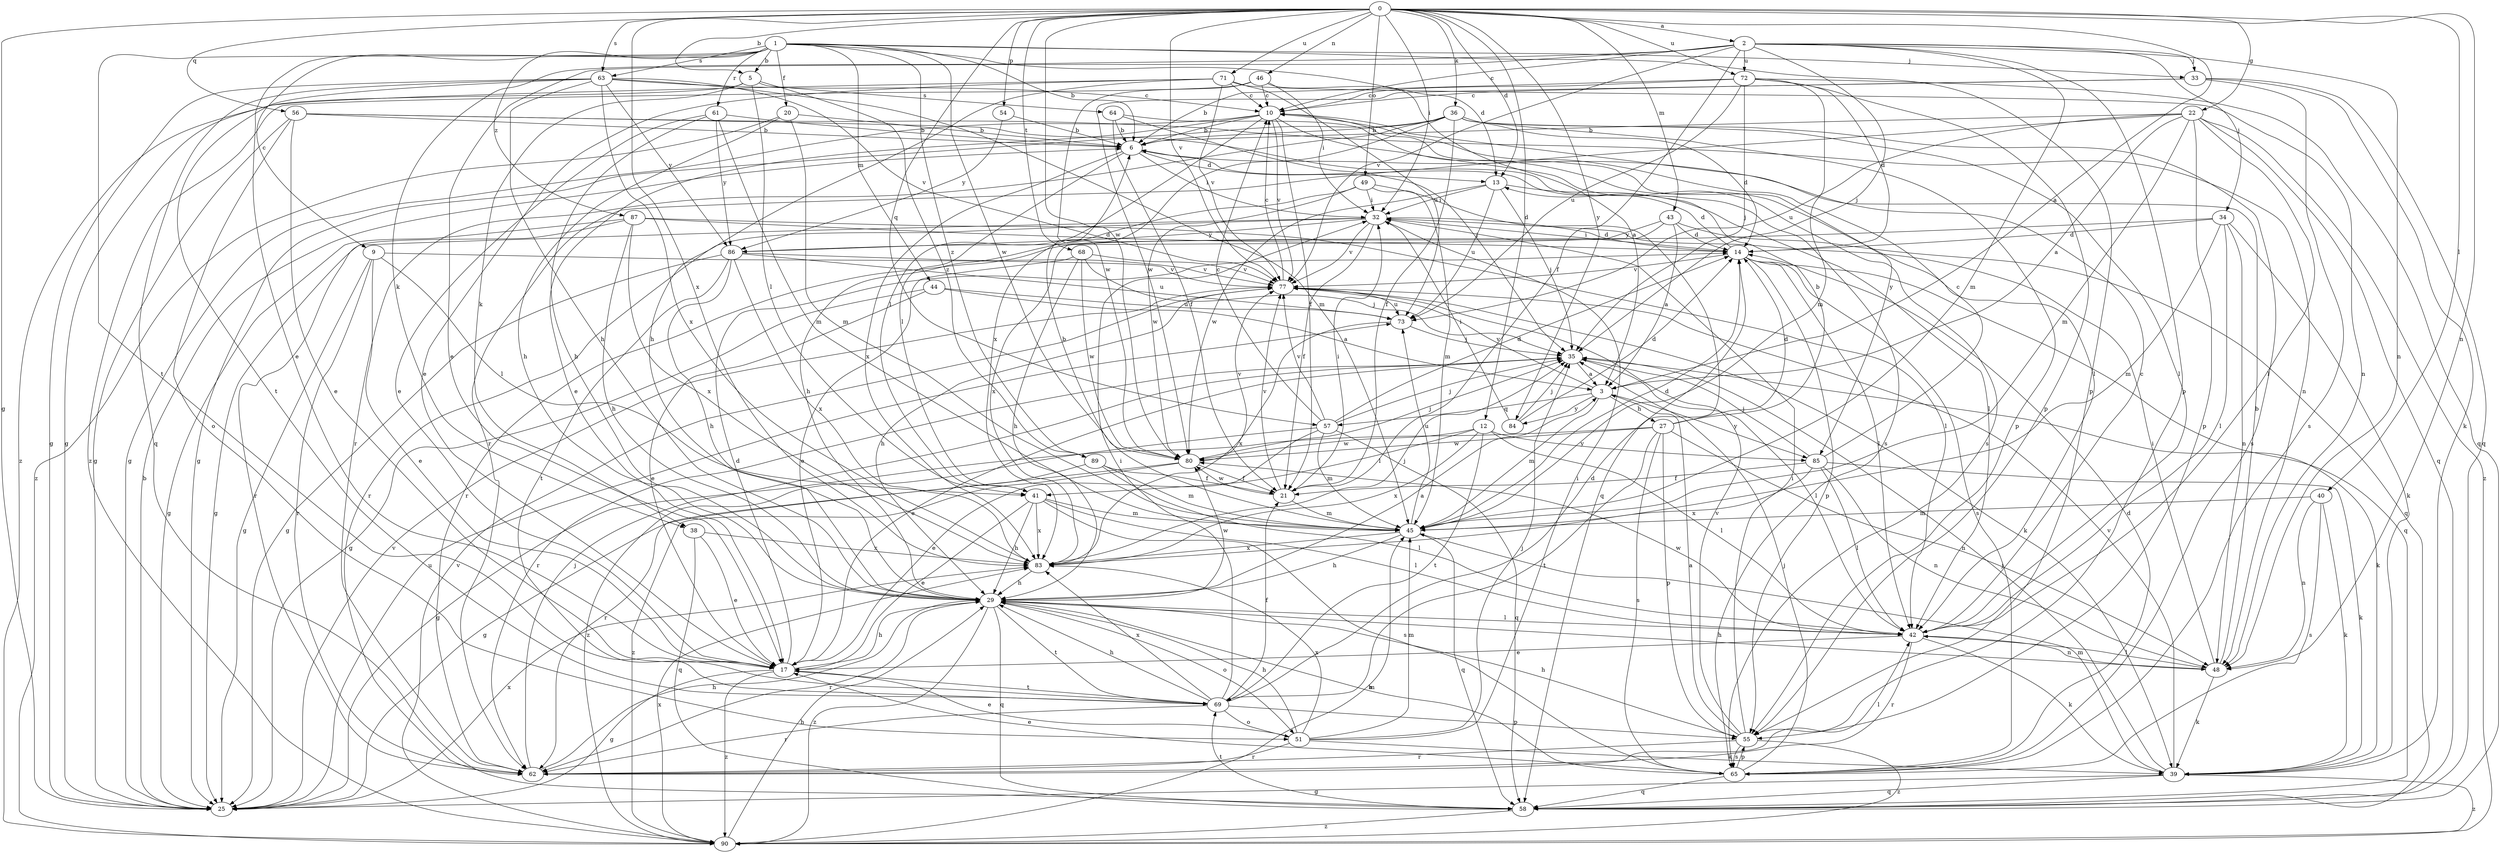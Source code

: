 strict digraph  {
0;
1;
2;
3;
5;
6;
9;
10;
12;
13;
14;
17;
20;
21;
22;
25;
27;
29;
32;
33;
34;
35;
36;
38;
39;
40;
41;
42;
43;
44;
45;
46;
48;
49;
51;
54;
55;
56;
57;
58;
61;
62;
63;
64;
65;
68;
69;
71;
72;
73;
77;
80;
83;
84;
85;
86;
87;
89;
90;
0 -> 2  [label=a];
0 -> 3  [label=a];
0 -> 5  [label=b];
0 -> 12  [label=d];
0 -> 13  [label=d];
0 -> 22  [label=g];
0 -> 25  [label=g];
0 -> 32  [label=i];
0 -> 36  [label=k];
0 -> 40  [label=l];
0 -> 43  [label=m];
0 -> 46  [label=n];
0 -> 48  [label=n];
0 -> 49  [label=o];
0 -> 54  [label=p];
0 -> 56  [label=q];
0 -> 57  [label=q];
0 -> 63  [label=s];
0 -> 68  [label=t];
0 -> 71  [label=u];
0 -> 72  [label=u];
0 -> 77  [label=v];
0 -> 80  [label=w];
0 -> 83  [label=x];
0 -> 84  [label=y];
1 -> 5  [label=b];
1 -> 6  [label=b];
1 -> 9  [label=c];
1 -> 13  [label=d];
1 -> 17  [label=e];
1 -> 20  [label=f];
1 -> 33  [label=j];
1 -> 44  [label=m];
1 -> 55  [label=p];
1 -> 61  [label=r];
1 -> 63  [label=s];
1 -> 69  [label=t];
1 -> 80  [label=w];
1 -> 87  [label=z];
1 -> 89  [label=z];
2 -> 10  [label=c];
2 -> 17  [label=e];
2 -> 21  [label=f];
2 -> 33  [label=j];
2 -> 34  [label=j];
2 -> 35  [label=j];
2 -> 38  [label=k];
2 -> 45  [label=m];
2 -> 48  [label=n];
2 -> 55  [label=p];
2 -> 72  [label=u];
2 -> 77  [label=v];
3 -> 27  [label=h];
3 -> 45  [label=m];
3 -> 57  [label=q];
3 -> 77  [label=v];
3 -> 84  [label=y];
3 -> 85  [label=y];
5 -> 25  [label=g];
5 -> 38  [label=k];
5 -> 41  [label=l];
5 -> 64  [label=s];
5 -> 89  [label=z];
6 -> 13  [label=d];
6 -> 32  [label=i];
6 -> 41  [label=l];
6 -> 83  [label=x];
9 -> 17  [label=e];
9 -> 25  [label=g];
9 -> 41  [label=l];
9 -> 62  [label=r];
9 -> 77  [label=v];
10 -> 6  [label=b];
10 -> 17  [label=e];
10 -> 21  [label=f];
10 -> 25  [label=g];
10 -> 41  [label=l];
10 -> 65  [label=s];
10 -> 77  [label=v];
10 -> 85  [label=y];
12 -> 41  [label=l];
12 -> 42  [label=l];
12 -> 69  [label=t];
12 -> 80  [label=w];
12 -> 83  [label=x];
12 -> 85  [label=y];
13 -> 32  [label=i];
13 -> 35  [label=j];
13 -> 42  [label=l];
13 -> 73  [label=u];
13 -> 80  [label=w];
14 -> 13  [label=d];
14 -> 32  [label=i];
14 -> 42  [label=l];
14 -> 55  [label=p];
14 -> 58  [label=q];
14 -> 65  [label=s];
14 -> 77  [label=v];
17 -> 14  [label=d];
17 -> 25  [label=g];
17 -> 29  [label=h];
17 -> 69  [label=t];
17 -> 90  [label=z];
20 -> 6  [label=b];
20 -> 29  [label=h];
20 -> 45  [label=m];
20 -> 90  [label=z];
21 -> 32  [label=i];
21 -> 45  [label=m];
21 -> 77  [label=v];
21 -> 80  [label=w];
22 -> 3  [label=a];
22 -> 6  [label=b];
22 -> 42  [label=l];
22 -> 45  [label=m];
22 -> 55  [label=p];
22 -> 58  [label=q];
22 -> 62  [label=r];
22 -> 73  [label=u];
22 -> 90  [label=z];
25 -> 6  [label=b];
25 -> 73  [label=u];
25 -> 77  [label=v];
25 -> 83  [label=x];
27 -> 6  [label=b];
27 -> 14  [label=d];
27 -> 25  [label=g];
27 -> 48  [label=n];
27 -> 55  [label=p];
27 -> 65  [label=s];
27 -> 69  [label=t];
27 -> 80  [label=w];
29 -> 3  [label=a];
29 -> 42  [label=l];
29 -> 51  [label=o];
29 -> 58  [label=q];
29 -> 62  [label=r];
29 -> 69  [label=t];
29 -> 80  [label=w];
29 -> 90  [label=z];
32 -> 14  [label=d];
32 -> 21  [label=f];
32 -> 25  [label=g];
32 -> 62  [label=r];
32 -> 77  [label=v];
32 -> 86  [label=y];
33 -> 10  [label=c];
33 -> 39  [label=k];
33 -> 58  [label=q];
33 -> 65  [label=s];
33 -> 80  [label=w];
34 -> 14  [label=d];
34 -> 39  [label=k];
34 -> 42  [label=l];
34 -> 45  [label=m];
34 -> 48  [label=n];
34 -> 62  [label=r];
35 -> 3  [label=a];
35 -> 17  [label=e];
35 -> 39  [label=k];
35 -> 42  [label=l];
35 -> 62  [label=r];
36 -> 6  [label=b];
36 -> 14  [label=d];
36 -> 21  [label=f];
36 -> 25  [label=g];
36 -> 42  [label=l];
36 -> 55  [label=p];
36 -> 62  [label=r];
36 -> 65  [label=s];
36 -> 83  [label=x];
38 -> 17  [label=e];
38 -> 58  [label=q];
38 -> 83  [label=x];
39 -> 25  [label=g];
39 -> 35  [label=j];
39 -> 45  [label=m];
39 -> 58  [label=q];
39 -> 77  [label=v];
39 -> 90  [label=z];
40 -> 39  [label=k];
40 -> 45  [label=m];
40 -> 48  [label=n];
40 -> 65  [label=s];
41 -> 17  [label=e];
41 -> 29  [label=h];
41 -> 42  [label=l];
41 -> 45  [label=m];
41 -> 65  [label=s];
41 -> 83  [label=x];
42 -> 10  [label=c];
42 -> 17  [label=e];
42 -> 39  [label=k];
42 -> 48  [label=n];
42 -> 62  [label=r];
42 -> 80  [label=w];
43 -> 3  [label=a];
43 -> 14  [label=d];
43 -> 58  [label=q];
43 -> 83  [label=x];
43 -> 86  [label=y];
44 -> 3  [label=a];
44 -> 17  [label=e];
44 -> 25  [label=g];
44 -> 73  [label=u];
45 -> 6  [label=b];
45 -> 14  [label=d];
45 -> 29  [label=h];
45 -> 58  [label=q];
45 -> 73  [label=u];
45 -> 83  [label=x];
46 -> 3  [label=a];
46 -> 10  [label=c];
46 -> 32  [label=i];
46 -> 80  [label=w];
46 -> 90  [label=z];
48 -> 6  [label=b];
48 -> 29  [label=h];
48 -> 32  [label=i];
48 -> 39  [label=k];
48 -> 42  [label=l];
49 -> 29  [label=h];
49 -> 32  [label=i];
49 -> 45  [label=m];
49 -> 58  [label=q];
49 -> 80  [label=w];
51 -> 17  [label=e];
51 -> 29  [label=h];
51 -> 32  [label=i];
51 -> 35  [label=j];
51 -> 39  [label=k];
51 -> 45  [label=m];
51 -> 62  [label=r];
51 -> 83  [label=x];
54 -> 6  [label=b];
54 -> 86  [label=y];
55 -> 3  [label=a];
55 -> 29  [label=h];
55 -> 32  [label=i];
55 -> 62  [label=r];
55 -> 65  [label=s];
55 -> 77  [label=v];
55 -> 90  [label=z];
56 -> 6  [label=b];
56 -> 17  [label=e];
56 -> 25  [label=g];
56 -> 48  [label=n];
56 -> 51  [label=o];
56 -> 65  [label=s];
57 -> 10  [label=c];
57 -> 14  [label=d];
57 -> 17  [label=e];
57 -> 35  [label=j];
57 -> 45  [label=m];
57 -> 58  [label=q];
57 -> 77  [label=v];
57 -> 90  [label=z];
58 -> 69  [label=t];
58 -> 90  [label=z];
61 -> 6  [label=b];
61 -> 17  [label=e];
61 -> 29  [label=h];
61 -> 45  [label=m];
61 -> 86  [label=y];
62 -> 29  [label=h];
62 -> 35  [label=j];
62 -> 42  [label=l];
63 -> 10  [label=c];
63 -> 25  [label=g];
63 -> 29  [label=h];
63 -> 45  [label=m];
63 -> 58  [label=q];
63 -> 69  [label=t];
63 -> 77  [label=v];
63 -> 83  [label=x];
63 -> 86  [label=y];
64 -> 6  [label=b];
64 -> 21  [label=f];
64 -> 35  [label=j];
64 -> 42  [label=l];
65 -> 14  [label=d];
65 -> 17  [label=e];
65 -> 29  [label=h];
65 -> 35  [label=j];
65 -> 55  [label=p];
65 -> 58  [label=q];
68 -> 17  [label=e];
68 -> 29  [label=h];
68 -> 35  [label=j];
68 -> 77  [label=v];
68 -> 80  [label=w];
69 -> 14  [label=d];
69 -> 21  [label=f];
69 -> 29  [label=h];
69 -> 32  [label=i];
69 -> 51  [label=o];
69 -> 55  [label=p];
69 -> 62  [label=r];
69 -> 83  [label=x];
71 -> 10  [label=c];
71 -> 17  [label=e];
71 -> 29  [label=h];
71 -> 48  [label=n];
71 -> 73  [label=u];
71 -> 77  [label=v];
71 -> 90  [label=z];
72 -> 6  [label=b];
72 -> 10  [label=c];
72 -> 14  [label=d];
72 -> 35  [label=j];
72 -> 45  [label=m];
72 -> 55  [label=p];
72 -> 58  [label=q];
72 -> 73  [label=u];
73 -> 35  [label=j];
73 -> 83  [label=x];
77 -> 10  [label=c];
77 -> 29  [label=h];
77 -> 39  [label=k];
77 -> 73  [label=u];
80 -> 21  [label=f];
80 -> 25  [label=g];
80 -> 35  [label=j];
80 -> 77  [label=v];
80 -> 90  [label=z];
83 -> 29  [label=h];
83 -> 35  [label=j];
84 -> 14  [label=d];
84 -> 32  [label=i];
84 -> 35  [label=j];
85 -> 10  [label=c];
85 -> 21  [label=f];
85 -> 35  [label=j];
85 -> 39  [label=k];
85 -> 42  [label=l];
85 -> 48  [label=n];
85 -> 83  [label=x];
86 -> 25  [label=g];
86 -> 29  [label=h];
86 -> 69  [label=t];
86 -> 73  [label=u];
86 -> 77  [label=v];
86 -> 83  [label=x];
87 -> 14  [label=d];
87 -> 25  [label=g];
87 -> 29  [label=h];
87 -> 42  [label=l];
87 -> 62  [label=r];
87 -> 83  [label=x];
89 -> 21  [label=f];
89 -> 42  [label=l];
89 -> 45  [label=m];
89 -> 62  [label=r];
90 -> 29  [label=h];
90 -> 45  [label=m];
90 -> 77  [label=v];
90 -> 83  [label=x];
}
